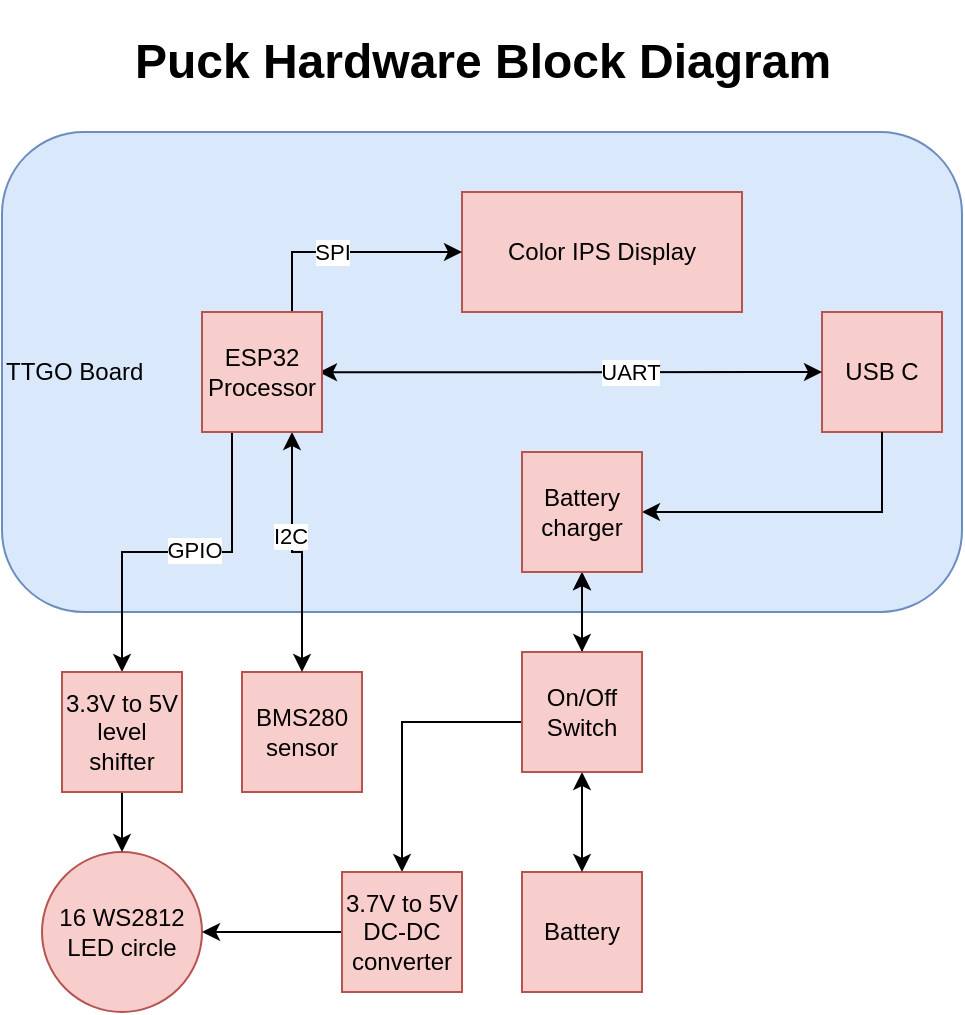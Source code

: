 <mxfile version="15.8.3" type="device"><diagram id="qPHpTaskbR0dHcj1RgzL" name="Page-1"><mxGraphModel dx="981" dy="548" grid="1" gridSize="10" guides="1" tooltips="1" connect="1" arrows="1" fold="1" page="1" pageScale="1" pageWidth="850" pageHeight="1100" math="0" shadow="0"><root><mxCell id="0"/><mxCell id="1" parent="0"/><mxCell id="ih_CwiNCobRA6K2yqgMf-6" value="16 WS2812 LED circle" style="ellipse;whiteSpace=wrap;html=1;aspect=fixed;fillColor=#f8cecc;strokeColor=#b85450;" vertex="1" parent="1"><mxGeometry x="170" y="610" width="80" height="80" as="geometry"/></mxCell><mxCell id="ih_CwiNCobRA6K2yqgMf-8" value="BMS280 sensor" style="rounded=0;whiteSpace=wrap;html=1;fillColor=#f8cecc;strokeColor=#b85450;" vertex="1" parent="1"><mxGeometry x="270" y="520" width="60" height="60" as="geometry"/></mxCell><mxCell id="ih_CwiNCobRA6K2yqgMf-9" value="TTGO Board" style="rounded=1;whiteSpace=wrap;html=1;fillColor=#dae8fc;strokeColor=#6c8ebf;arcSize=17;align=left;" vertex="1" parent="1"><mxGeometry x="150" y="250" width="480" height="240" as="geometry"/></mxCell><mxCell id="ih_CwiNCobRA6K2yqgMf-5" value="USB C" style="rounded=0;whiteSpace=wrap;html=1;fillColor=#f8cecc;strokeColor=#b85450;" vertex="1" parent="1"><mxGeometry x="560" y="340" width="60" height="60" as="geometry"/></mxCell><mxCell id="ih_CwiNCobRA6K2yqgMf-3" value="Color IPS Display" style="rounded=0;whiteSpace=wrap;html=1;fillColor=#f8cecc;strokeColor=#b85450;" vertex="1" parent="1"><mxGeometry x="380" y="280" width="140" height="60" as="geometry"/></mxCell><mxCell id="ih_CwiNCobRA6K2yqgMf-10" style="edgeStyle=orthogonalEdgeStyle;rounded=0;orthogonalLoop=1;jettySize=auto;html=1;exitX=0.75;exitY=0;exitDx=0;exitDy=0;" edge="1" parent="1" source="ih_CwiNCobRA6K2yqgMf-2" target="ih_CwiNCobRA6K2yqgMf-3"><mxGeometry relative="1" as="geometry"/></mxCell><mxCell id="ih_CwiNCobRA6K2yqgMf-11" value="SPI" style="edgeLabel;html=1;align=center;verticalAlign=middle;resizable=0;points=[];" vertex="1" connectable="0" parent="ih_CwiNCobRA6K2yqgMf-10"><mxGeometry x="-0.143" relative="1" as="geometry"><mxPoint as="offset"/></mxGeometry></mxCell><mxCell id="ih_CwiNCobRA6K2yqgMf-12" style="edgeStyle=orthogonalEdgeStyle;rounded=0;orthogonalLoop=1;jettySize=auto;html=1;exitX=0.975;exitY=0.502;exitDx=0;exitDy=0;startArrow=classic;startFill=1;exitPerimeter=0;" edge="1" parent="1" source="ih_CwiNCobRA6K2yqgMf-2" target="ih_CwiNCobRA6K2yqgMf-5"><mxGeometry relative="1" as="geometry"/></mxCell><mxCell id="ih_CwiNCobRA6K2yqgMf-13" value="UART" style="edgeLabel;html=1;align=center;verticalAlign=middle;resizable=0;points=[];" vertex="1" connectable="0" parent="ih_CwiNCobRA6K2yqgMf-12"><mxGeometry x="0.234" relative="1" as="geometry"><mxPoint as="offset"/></mxGeometry></mxCell><mxCell id="ih_CwiNCobRA6K2yqgMf-16" style="edgeStyle=orthogonalEdgeStyle;rounded=0;orthogonalLoop=1;jettySize=auto;html=1;exitX=0.75;exitY=1;exitDx=0;exitDy=0;startArrow=classic;startFill=1;" edge="1" parent="1" source="ih_CwiNCobRA6K2yqgMf-2" target="ih_CwiNCobRA6K2yqgMf-8"><mxGeometry relative="1" as="geometry"/></mxCell><mxCell id="ih_CwiNCobRA6K2yqgMf-17" value="I2C" style="edgeLabel;html=1;align=center;verticalAlign=middle;resizable=0;points=[];" vertex="1" connectable="0" parent="ih_CwiNCobRA6K2yqgMf-16"><mxGeometry x="-0.168" y="-1" relative="1" as="geometry"><mxPoint as="offset"/></mxGeometry></mxCell><mxCell id="ih_CwiNCobRA6K2yqgMf-19" style="edgeStyle=orthogonalEdgeStyle;rounded=0;orthogonalLoop=1;jettySize=auto;html=1;exitX=0.25;exitY=1;exitDx=0;exitDy=0;startArrow=none;startFill=0;endArrow=classic;endFill=1;entryX=0.5;entryY=0;entryDx=0;entryDy=0;" edge="1" parent="1" source="ih_CwiNCobRA6K2yqgMf-2" target="ih_CwiNCobRA6K2yqgMf-20"><mxGeometry relative="1" as="geometry"><mxPoint x="190" y="480" as="targetPoint"/></mxGeometry></mxCell><mxCell id="ih_CwiNCobRA6K2yqgMf-27" value="GPIO" style="edgeLabel;html=1;align=center;verticalAlign=middle;resizable=0;points=[];" vertex="1" connectable="0" parent="ih_CwiNCobRA6K2yqgMf-19"><mxGeometry x="-0.089" y="-1" relative="1" as="geometry"><mxPoint as="offset"/></mxGeometry></mxCell><mxCell id="ih_CwiNCobRA6K2yqgMf-2" value="ESP32 Processor" style="rounded=0;whiteSpace=wrap;html=1;fillColor=#f8cecc;strokeColor=#b85450;" vertex="1" parent="1"><mxGeometry x="250" y="340" width="60" height="60" as="geometry"/></mxCell><mxCell id="ih_CwiNCobRA6K2yqgMf-7" value="Battery" style="rounded=0;whiteSpace=wrap;html=1;fillColor=#f8cecc;strokeColor=#b85450;" vertex="1" parent="1"><mxGeometry x="410" y="620" width="60" height="60" as="geometry"/></mxCell><mxCell id="ih_CwiNCobRA6K2yqgMf-15" style="edgeStyle=orthogonalEdgeStyle;rounded=0;orthogonalLoop=1;jettySize=auto;html=1;exitX=0.5;exitY=1;exitDx=0;exitDy=0;startArrow=classic;startFill=1;" edge="1" parent="1" source="ih_CwiNCobRA6K2yqgMf-4" target="ih_CwiNCobRA6K2yqgMf-22"><mxGeometry relative="1" as="geometry"><mxPoint x="440" y="510" as="targetPoint"/></mxGeometry></mxCell><mxCell id="ih_CwiNCobRA6K2yqgMf-18" style="edgeStyle=orthogonalEdgeStyle;rounded=0;orthogonalLoop=1;jettySize=auto;html=1;exitX=1;exitY=0.5;exitDx=0;exitDy=0;entryX=0.5;entryY=1;entryDx=0;entryDy=0;startArrow=classic;startFill=1;endArrow=none;endFill=0;" edge="1" parent="1" source="ih_CwiNCobRA6K2yqgMf-4" target="ih_CwiNCobRA6K2yqgMf-5"><mxGeometry relative="1" as="geometry"/></mxCell><mxCell id="ih_CwiNCobRA6K2yqgMf-24" style="edgeStyle=orthogonalEdgeStyle;rounded=0;orthogonalLoop=1;jettySize=auto;html=1;exitX=0.5;exitY=1;exitDx=0;exitDy=0;entryX=0.5;entryY=0;entryDx=0;entryDy=0;startArrow=classic;startFill=1;endArrow=classic;endFill=1;" edge="1" parent="1" source="ih_CwiNCobRA6K2yqgMf-4" target="ih_CwiNCobRA6K2yqgMf-21"><mxGeometry relative="1" as="geometry"/></mxCell><mxCell id="ih_CwiNCobRA6K2yqgMf-4" value="Battery charger" style="rounded=0;whiteSpace=wrap;html=1;fillColor=#f8cecc;strokeColor=#b85450;" vertex="1" parent="1"><mxGeometry x="410" y="410" width="60" height="60" as="geometry"/></mxCell><mxCell id="ih_CwiNCobRA6K2yqgMf-26" style="edgeStyle=orthogonalEdgeStyle;rounded=0;orthogonalLoop=1;jettySize=auto;html=1;exitX=0.5;exitY=1;exitDx=0;exitDy=0;entryX=0.5;entryY=0;entryDx=0;entryDy=0;startArrow=none;startFill=0;endArrow=classic;endFill=1;" edge="1" parent="1" source="ih_CwiNCobRA6K2yqgMf-20" target="ih_CwiNCobRA6K2yqgMf-6"><mxGeometry relative="1" as="geometry"/></mxCell><mxCell id="ih_CwiNCobRA6K2yqgMf-20" value="3.3V to 5V level shifter" style="rounded=0;whiteSpace=wrap;html=1;fillColor=#f8cecc;strokeColor=#b85450;" vertex="1" parent="1"><mxGeometry x="180" y="520" width="60" height="60" as="geometry"/></mxCell><mxCell id="ih_CwiNCobRA6K2yqgMf-25" style="edgeStyle=orthogonalEdgeStyle;rounded=0;orthogonalLoop=1;jettySize=auto;html=1;exitX=0;exitY=0.5;exitDx=0;exitDy=0;entryX=1;entryY=0.5;entryDx=0;entryDy=0;startArrow=none;startFill=0;endArrow=classic;endFill=1;" edge="1" parent="1" source="ih_CwiNCobRA6K2yqgMf-21" target="ih_CwiNCobRA6K2yqgMf-6"><mxGeometry relative="1" as="geometry"/></mxCell><mxCell id="ih_CwiNCobRA6K2yqgMf-21" value="3.7V to 5V DC-DC converter" style="rounded=0;whiteSpace=wrap;html=1;fillColor=#f8cecc;strokeColor=#b85450;" vertex="1" parent="1"><mxGeometry x="320" y="620" width="60" height="60" as="geometry"/></mxCell><mxCell id="ih_CwiNCobRA6K2yqgMf-23" style="edgeStyle=orthogonalEdgeStyle;rounded=0;orthogonalLoop=1;jettySize=auto;html=1;exitX=0.5;exitY=1;exitDx=0;exitDy=0;entryX=0.5;entryY=0;entryDx=0;entryDy=0;startArrow=classic;startFill=1;endArrow=classic;endFill=1;" edge="1" parent="1" source="ih_CwiNCobRA6K2yqgMf-22" target="ih_CwiNCobRA6K2yqgMf-7"><mxGeometry relative="1" as="geometry"/></mxCell><mxCell id="ih_CwiNCobRA6K2yqgMf-22" value="On/Off&lt;br&gt;Switch" style="rounded=0;whiteSpace=wrap;html=1;fillColor=#f8cecc;strokeColor=#b85450;" vertex="1" parent="1"><mxGeometry x="410" y="510" width="60" height="60" as="geometry"/></mxCell><mxCell id="ih_CwiNCobRA6K2yqgMf-28" value="&lt;h1&gt;Puck Hardware Block Diagram&lt;/h1&gt;" style="text;html=1;align=center;verticalAlign=middle;resizable=0;points=[];autosize=1;strokeColor=none;fillColor=none;" vertex="1" parent="1"><mxGeometry x="210" y="190" width="360" height="50" as="geometry"/></mxCell></root></mxGraphModel></diagram></mxfile>
